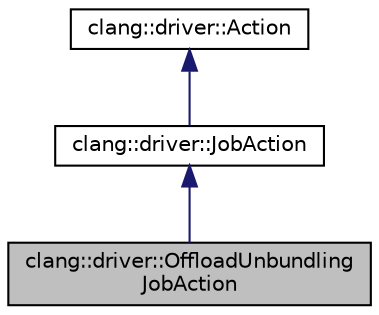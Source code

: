 digraph "clang::driver::OffloadUnbundlingJobAction"
{
 // LATEX_PDF_SIZE
  bgcolor="transparent";
  edge [fontname="Helvetica",fontsize="10",labelfontname="Helvetica",labelfontsize="10"];
  node [fontname="Helvetica",fontsize="10",shape=record];
  Node1 [label="clang::driver::OffloadUnbundling\lJobAction",height=0.2,width=0.4,color="black", fillcolor="grey75", style="filled", fontcolor="black",tooltip=" "];
  Node2 -> Node1 [dir="back",color="midnightblue",fontsize="10",style="solid",fontname="Helvetica"];
  Node2 [label="clang::driver::JobAction",height=0.2,width=0.4,color="black",URL="$classclang_1_1driver_1_1JobAction.html",tooltip=" "];
  Node3 -> Node2 [dir="back",color="midnightblue",fontsize="10",style="solid",fontname="Helvetica"];
  Node3 [label="clang::driver::Action",height=0.2,width=0.4,color="black",URL="$classclang_1_1driver_1_1Action.html",tooltip="Action - Represent an abstract compilation step to perform."];
}
